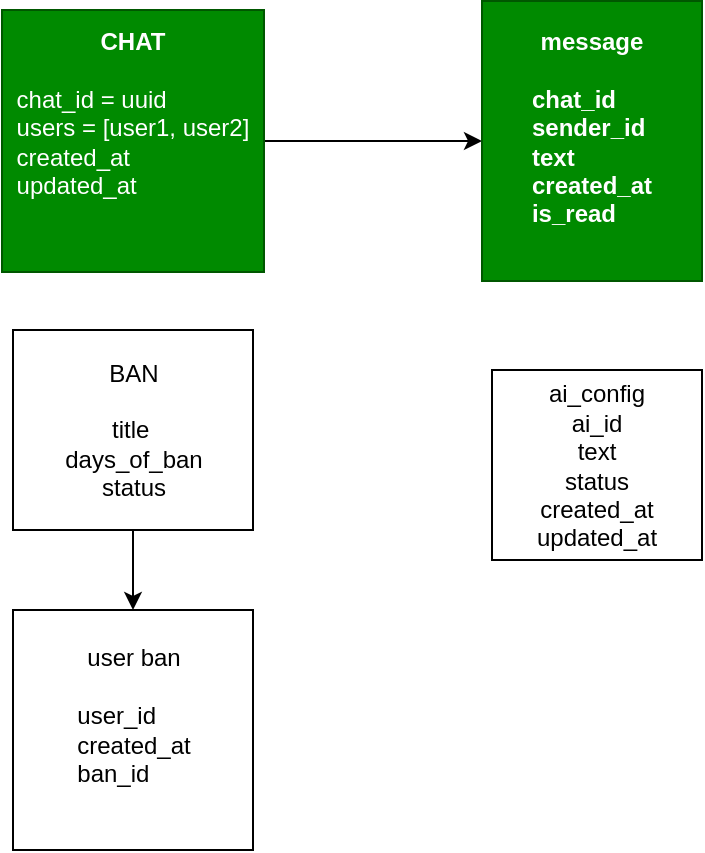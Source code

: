 <mxfile version="26.3.0">
  <diagram name="Страница — 1" id="xMvcdneXC5tVdmZUXLHF">
    <mxGraphModel dx="983" dy="508" grid="1" gridSize="10" guides="1" tooltips="1" connect="1" arrows="1" fold="1" page="1" pageScale="1" pageWidth="827" pageHeight="1169" math="0" shadow="0">
      <root>
        <mxCell id="0" />
        <mxCell id="1" parent="0" />
        <mxCell id="x9sWHnb6RHN4VdWu7u9j-7" value="" style="edgeStyle=orthogonalEdgeStyle;rounded=0;orthogonalLoop=1;jettySize=auto;html=1;" parent="1" source="x9sWHnb6RHN4VdWu7u9j-1" target="x9sWHnb6RHN4VdWu7u9j-6" edge="1">
          <mxGeometry relative="1" as="geometry" />
        </mxCell>
        <mxCell id="x9sWHnb6RHN4VdWu7u9j-1" value="&lt;b&gt;CHAT&lt;/b&gt;&lt;div&gt;&lt;br&gt;&lt;/div&gt;&lt;div&gt;&lt;div style=&quot;text-align: left;&quot;&gt;&lt;span style=&quot;background-color: transparent; color: light-dark(rgb(255, 255, 255), rgb(18, 18, 18));&quot;&gt;chat_id = uuid&lt;/span&gt;&lt;/div&gt;&lt;div style=&quot;text-align: left;&quot;&gt;users = [user1, user2]&lt;/div&gt;&lt;div style=&quot;text-align: left;&quot;&gt;created_at&lt;/div&gt;&lt;div style=&quot;text-align: left;&quot;&gt;updated_at&lt;/div&gt;&lt;div style=&quot;text-align: left;&quot;&gt;&lt;b&gt;&lt;br&gt;&lt;br&gt;&lt;/b&gt;&lt;/div&gt;&lt;/div&gt;" style="whiteSpace=wrap;html=1;aspect=fixed;shadow=0;fillColor=light-dark(#008A00,#FFFFFF);strokeColor=#005700;fontColor=#ffffff;align=center;" parent="1" vertex="1">
          <mxGeometry x="210" y="70" width="131" height="131" as="geometry" />
        </mxCell>
        <mxCell id="x9sWHnb6RHN4VdWu7u9j-4" value="&lt;div&gt;user ban&lt;/div&gt;&lt;div&gt;&lt;br&gt;&lt;/div&gt;&lt;div style=&quot;text-align: left;&quot;&gt;user_id&amp;nbsp;&lt;/div&gt;&lt;div style=&quot;text-align: left;&quot;&gt;created_at&lt;/div&gt;&lt;div style=&quot;text-align: left;&quot;&gt;ban_id&lt;/div&gt;&lt;div&gt;&lt;br&gt;&lt;/div&gt;" style="whiteSpace=wrap;html=1;aspect=fixed;" parent="1" vertex="1">
          <mxGeometry x="215.5" y="370" width="120" height="120" as="geometry" />
        </mxCell>
        <mxCell id="x9sWHnb6RHN4VdWu7u9j-6" value="&lt;b&gt;message&lt;/b&gt;&lt;div&gt;&lt;b&gt;&lt;br&gt;&lt;/b&gt;&lt;/div&gt;&lt;div style=&quot;text-align: left;&quot;&gt;&lt;b&gt;chat_id&lt;/b&gt;&lt;/div&gt;&lt;div style=&quot;text-align: left;&quot;&gt;&lt;b&gt;sender_id&lt;/b&gt;&lt;/div&gt;&lt;div style=&quot;text-align: left;&quot;&gt;&lt;b&gt;text&amp;nbsp;&lt;/b&gt;&lt;/div&gt;&lt;div style=&quot;text-align: left;&quot;&gt;&lt;b&gt;created_at&lt;/b&gt;&lt;/div&gt;&lt;div style=&quot;text-align: left;&quot;&gt;&lt;b style=&quot;background-color: transparent; color: light-dark(rgb(255, 255, 255), rgb(18, 18, 18));&quot;&gt;is_read&lt;/b&gt;&lt;/div&gt;&lt;div&gt;&lt;b style=&quot;background-color: transparent; color: light-dark(rgb(255, 255, 255), rgb(18, 18, 18));&quot;&gt;&lt;br&gt;&lt;/b&gt;&lt;/div&gt;" style="whiteSpace=wrap;html=1;fillColor=light-dark(#008A00,#FFFFFF);strokeColor=#005700;fontColor=#ffffff;shadow=0;" parent="1" vertex="1">
          <mxGeometry x="450" y="65.5" width="110" height="140" as="geometry" />
        </mxCell>
        <mxCell id="x9sWHnb6RHN4VdWu7u9j-8" value="ai_config&lt;div&gt;ai_id&lt;/div&gt;&lt;div&gt;text&lt;/div&gt;&lt;div&gt;status&lt;/div&gt;&lt;div&gt;created_at&lt;/div&gt;&lt;div&gt;updated_at&lt;/div&gt;" style="whiteSpace=wrap;html=1;" parent="1" vertex="1">
          <mxGeometry x="455" y="250" width="105" height="95" as="geometry" />
        </mxCell>
        <mxCell id="0I4VSFeD1xXbjtpJ5jz3-4" value="" style="edgeStyle=orthogonalEdgeStyle;rounded=0;orthogonalLoop=1;jettySize=auto;html=1;" edge="1" parent="1" source="0I4VSFeD1xXbjtpJ5jz3-1" target="x9sWHnb6RHN4VdWu7u9j-4">
          <mxGeometry relative="1" as="geometry" />
        </mxCell>
        <mxCell id="0I4VSFeD1xXbjtpJ5jz3-1" value="BAN&lt;br&gt;&lt;br&gt;&lt;div&gt;title&amp;nbsp;&lt;/div&gt;&lt;div&gt;days_of_ban&lt;/div&gt;&lt;div&gt;status&lt;/div&gt;" style="whiteSpace=wrap;html=1;align=center;" vertex="1" parent="1">
          <mxGeometry x="215.5" y="230" width="120" height="100" as="geometry" />
        </mxCell>
      </root>
    </mxGraphModel>
  </diagram>
</mxfile>
